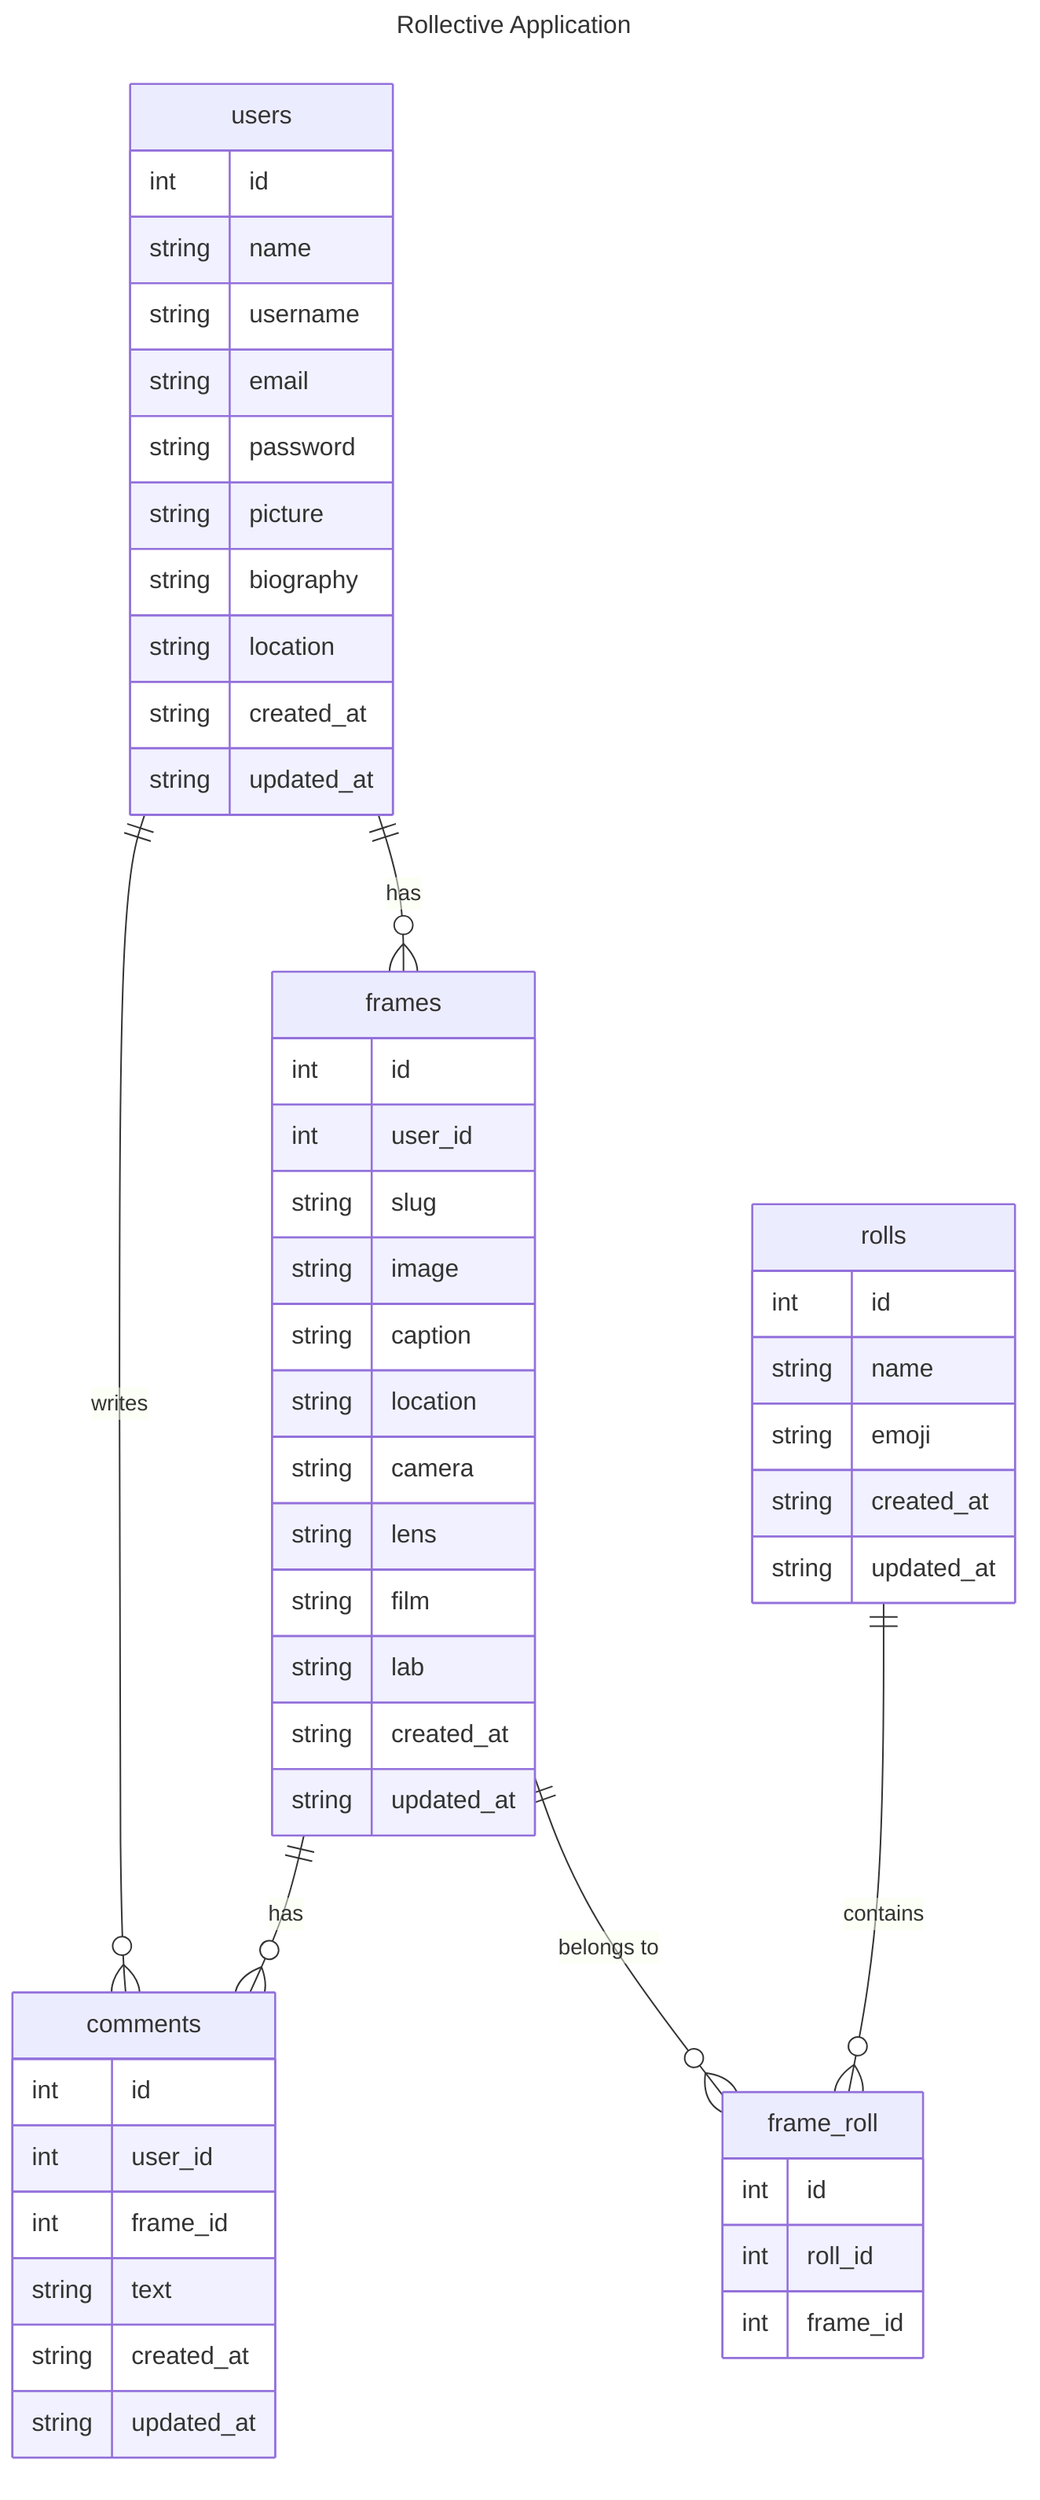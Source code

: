---
title: Rollective Application
---
erDiagram
    users {
        int id
        string name
        string username
        string email
        string password
        string picture
        string biography
        string location
        string created_at
        string updated_at
    }
    
    frames {
        int id
        int user_id
        string slug
        string image
        string caption
        string location
        string camera
        string lens
        string film
        string lab
        string created_at
        string updated_at
    }
    
    comments {
        int id
        int user_id
        int frame_id
        string text
        string created_at
        string updated_at        
    }
    
    rolls {
        int id
        string name
        string emoji
        string created_at
        string updated_at
    }
    
    frame_roll {
        int id
        int roll_id
        int frame_id
    }
    
    users ||--o{ frames : "has"
    users ||--o{ comments : "writes"
    frames ||--o{ comments : "has"
    frames ||--o{ frame_roll : "belongs to"
    rolls ||--o{ frame_roll : "contains"